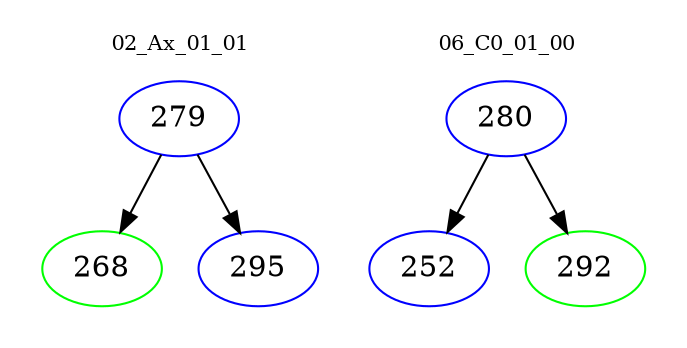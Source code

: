 digraph{
subgraph cluster_0 {
color = white
label = "02_Ax_01_01";
fontsize=10;
T0_279 [label="279", color="blue"]
T0_279 -> T0_268 [color="black"]
T0_268 [label="268", color="green"]
T0_279 -> T0_295 [color="black"]
T0_295 [label="295", color="blue"]
}
subgraph cluster_1 {
color = white
label = "06_C0_01_00";
fontsize=10;
T1_280 [label="280", color="blue"]
T1_280 -> T1_252 [color="black"]
T1_252 [label="252", color="blue"]
T1_280 -> T1_292 [color="black"]
T1_292 [label="292", color="green"]
}
}
